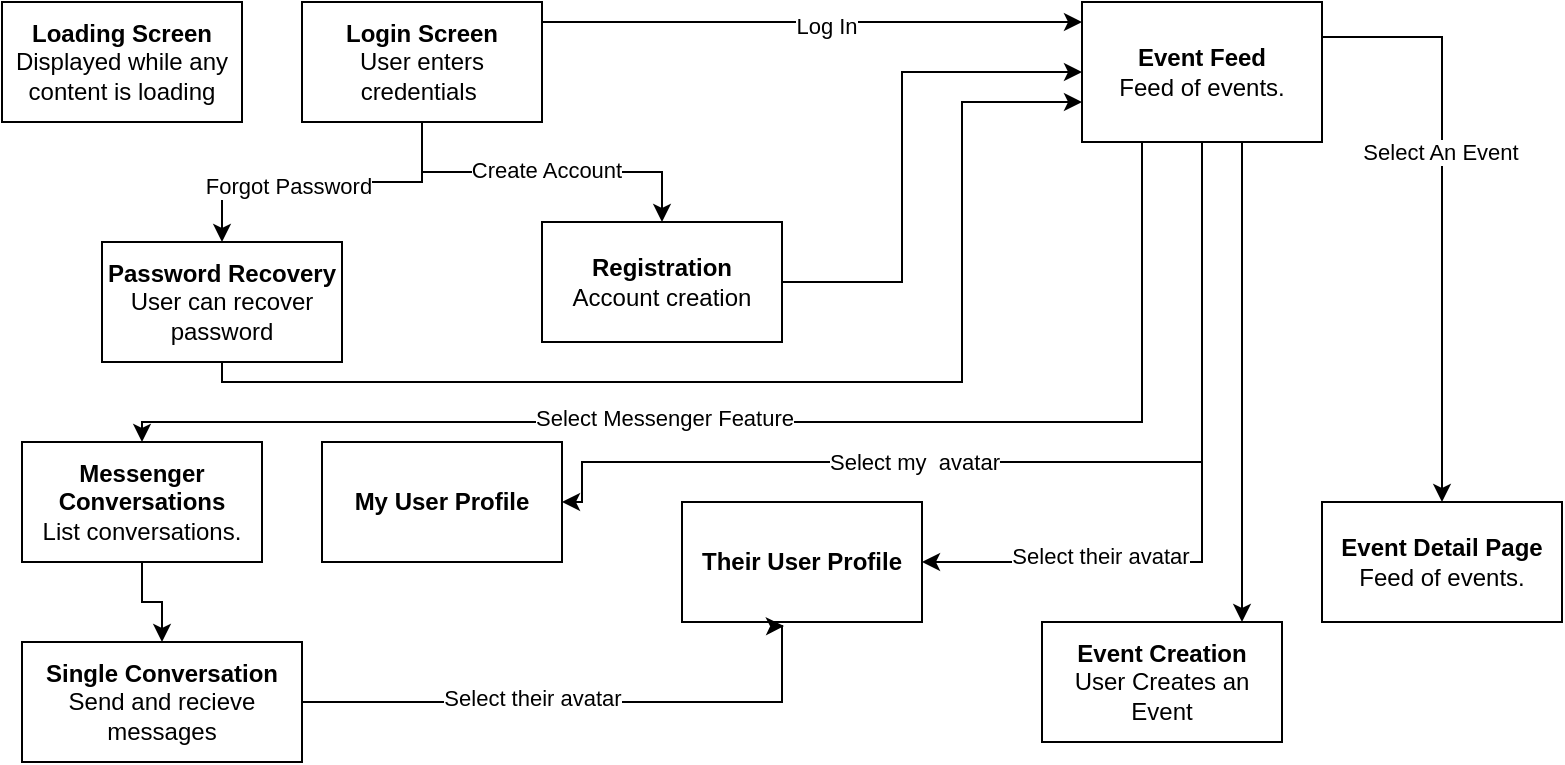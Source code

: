 <mxfile version="13.10.0" type="github">
  <diagram id="HeBlJKTvWHdAt9VCQiSY" name="Page-1">
    <mxGraphModel dx="946" dy="614" grid="1" gridSize="10" guides="1" tooltips="1" connect="1" arrows="1" fold="1" page="1" pageScale="1" pageWidth="850" pageHeight="1100" math="0" shadow="0">
      <root>
        <mxCell id="0" />
        <mxCell id="1" parent="0" />
        <mxCell id="_PQMNd-ya4pUV9V2dUP7-1" value="&lt;b&gt;Loading Screen&lt;/b&gt;&lt;br&gt;Displayed while any content is loading" style="rounded=0;whiteSpace=wrap;html=1;" vertex="1" parent="1">
          <mxGeometry x="10" y="10" width="120" height="60" as="geometry" />
        </mxCell>
        <mxCell id="_PQMNd-ya4pUV9V2dUP7-6" value="" style="edgeStyle=orthogonalEdgeStyle;rounded=0;orthogonalLoop=1;jettySize=auto;html=1;" edge="1" parent="1" source="_PQMNd-ya4pUV9V2dUP7-3" target="_PQMNd-ya4pUV9V2dUP7-5">
          <mxGeometry relative="1" as="geometry">
            <Array as="points">
              <mxPoint x="340" y="20" />
              <mxPoint x="340" y="20" />
            </Array>
          </mxGeometry>
        </mxCell>
        <mxCell id="_PQMNd-ya4pUV9V2dUP7-13" value="Log In" style="edgeLabel;html=1;align=center;verticalAlign=middle;resizable=0;points=[];" vertex="1" connectable="0" parent="_PQMNd-ya4pUV9V2dUP7-6">
          <mxGeometry x="0.05" y="-2" relative="1" as="geometry">
            <mxPoint as="offset" />
          </mxGeometry>
        </mxCell>
        <mxCell id="_PQMNd-ya4pUV9V2dUP7-8" value="" style="edgeStyle=orthogonalEdgeStyle;rounded=0;orthogonalLoop=1;jettySize=auto;html=1;" edge="1" parent="1" source="_PQMNd-ya4pUV9V2dUP7-3" target="_PQMNd-ya4pUV9V2dUP7-7">
          <mxGeometry relative="1" as="geometry" />
        </mxCell>
        <mxCell id="_PQMNd-ya4pUV9V2dUP7-14" value="Create Account" style="edgeLabel;html=1;align=center;verticalAlign=middle;resizable=0;points=[];" vertex="1" connectable="0" parent="_PQMNd-ya4pUV9V2dUP7-8">
          <mxGeometry x="0.018" y="1" relative="1" as="geometry">
            <mxPoint as="offset" />
          </mxGeometry>
        </mxCell>
        <mxCell id="_PQMNd-ya4pUV9V2dUP7-10" style="edgeStyle=orthogonalEdgeStyle;rounded=0;orthogonalLoop=1;jettySize=auto;html=1;" edge="1" parent="1" source="_PQMNd-ya4pUV9V2dUP7-3" target="_PQMNd-ya4pUV9V2dUP7-16">
          <mxGeometry relative="1" as="geometry">
            <mxPoint x="160" y="120" as="targetPoint" />
          </mxGeometry>
        </mxCell>
        <mxCell id="_PQMNd-ya4pUV9V2dUP7-15" value="Forgot Password" style="edgeLabel;html=1;align=center;verticalAlign=middle;resizable=0;points=[];" vertex="1" connectable="0" parent="_PQMNd-ya4pUV9V2dUP7-10">
          <mxGeometry x="0.218" y="2" relative="1" as="geometry">
            <mxPoint as="offset" />
          </mxGeometry>
        </mxCell>
        <mxCell id="_PQMNd-ya4pUV9V2dUP7-3" value="&lt;b&gt;Login Screen&lt;br&gt;&lt;/b&gt;User enters credentials&amp;nbsp;" style="whiteSpace=wrap;html=1;rounded=0;" vertex="1" parent="1">
          <mxGeometry x="160" y="10" width="120" height="60" as="geometry" />
        </mxCell>
        <mxCell id="_PQMNd-ya4pUV9V2dUP7-19" value="" style="edgeStyle=orthogonalEdgeStyle;rounded=0;orthogonalLoop=1;jettySize=auto;html=1;exitX=1;exitY=0.25;exitDx=0;exitDy=0;" edge="1" parent="1" source="_PQMNd-ya4pUV9V2dUP7-5" target="_PQMNd-ya4pUV9V2dUP7-18">
          <mxGeometry relative="1" as="geometry" />
        </mxCell>
        <mxCell id="_PQMNd-ya4pUV9V2dUP7-28" value="Select An Event" style="edgeLabel;html=1;align=center;verticalAlign=middle;resizable=0;points=[];" vertex="1" connectable="0" parent="_PQMNd-ya4pUV9V2dUP7-19">
          <mxGeometry x="-0.196" y="-1" relative="1" as="geometry">
            <mxPoint as="offset" />
          </mxGeometry>
        </mxCell>
        <mxCell id="_PQMNd-ya4pUV9V2dUP7-24" style="edgeStyle=orthogonalEdgeStyle;rounded=0;orthogonalLoop=1;jettySize=auto;html=1;exitX=0.25;exitY=1;exitDx=0;exitDy=0;" edge="1" parent="1" source="_PQMNd-ya4pUV9V2dUP7-5" target="_PQMNd-ya4pUV9V2dUP7-25">
          <mxGeometry relative="1" as="geometry">
            <mxPoint x="570" y="220" as="targetPoint" />
            <Array as="points">
              <mxPoint x="580" y="220" />
              <mxPoint x="80" y="220" />
            </Array>
          </mxGeometry>
        </mxCell>
        <mxCell id="_PQMNd-ya4pUV9V2dUP7-41" value="Select Messenger Feature" style="edgeLabel;html=1;align=center;verticalAlign=middle;resizable=0;points=[];" vertex="1" connectable="0" parent="_PQMNd-ya4pUV9V2dUP7-24">
          <mxGeometry x="0.166" y="-2" relative="1" as="geometry">
            <mxPoint as="offset" />
          </mxGeometry>
        </mxCell>
        <mxCell id="_PQMNd-ya4pUV9V2dUP7-26" style="edgeStyle=orthogonalEdgeStyle;rounded=0;orthogonalLoop=1;jettySize=auto;html=1;exitX=0.5;exitY=1;exitDx=0;exitDy=0;" edge="1" parent="1" source="_PQMNd-ya4pUV9V2dUP7-5" target="_PQMNd-ya4pUV9V2dUP7-27">
          <mxGeometry relative="1" as="geometry">
            <mxPoint x="600" y="270" as="targetPoint" />
            <Array as="points">
              <mxPoint x="610" y="240" />
              <mxPoint x="300" y="240" />
            </Array>
          </mxGeometry>
        </mxCell>
        <mxCell id="_PQMNd-ya4pUV9V2dUP7-29" value="Select my&amp;nbsp; avatar" style="edgeLabel;html=1;align=center;verticalAlign=middle;resizable=0;points=[];" vertex="1" connectable="0" parent="_PQMNd-ya4pUV9V2dUP7-26">
          <mxGeometry x="-0.109" y="4" relative="1" as="geometry">
            <mxPoint x="-81.24" y="-4" as="offset" />
          </mxGeometry>
        </mxCell>
        <mxCell id="_PQMNd-ya4pUV9V2dUP7-33" style="edgeStyle=orthogonalEdgeStyle;rounded=0;orthogonalLoop=1;jettySize=auto;html=1;entryX=1;entryY=0.5;entryDx=0;entryDy=0;" edge="1" parent="1" source="_PQMNd-ya4pUV9V2dUP7-5" target="_PQMNd-ya4pUV9V2dUP7-30">
          <mxGeometry relative="1" as="geometry">
            <Array as="points">
              <mxPoint x="610" y="290" />
            </Array>
          </mxGeometry>
        </mxCell>
        <mxCell id="_PQMNd-ya4pUV9V2dUP7-34" value="Select their avatar" style="edgeLabel;html=1;align=center;verticalAlign=middle;resizable=0;points=[];" vertex="1" connectable="0" parent="_PQMNd-ya4pUV9V2dUP7-33">
          <mxGeometry x="0.491" y="-3" relative="1" as="geometry">
            <mxPoint as="offset" />
          </mxGeometry>
        </mxCell>
        <mxCell id="_PQMNd-ya4pUV9V2dUP7-35" style="edgeStyle=orthogonalEdgeStyle;rounded=0;orthogonalLoop=1;jettySize=auto;html=1;" edge="1" parent="1" source="_PQMNd-ya4pUV9V2dUP7-5" target="_PQMNd-ya4pUV9V2dUP7-36">
          <mxGeometry relative="1" as="geometry">
            <mxPoint x="680" y="160.0" as="targetPoint" />
            <Array as="points">
              <mxPoint x="630" y="270" />
              <mxPoint x="630" y="270" />
            </Array>
          </mxGeometry>
        </mxCell>
        <mxCell id="_PQMNd-ya4pUV9V2dUP7-5" value="&lt;b&gt;Event Feed&lt;/b&gt;&lt;br&gt;Feed of events." style="whiteSpace=wrap;html=1;rounded=0;" vertex="1" parent="1">
          <mxGeometry x="550" y="10" width="120" height="70" as="geometry" />
        </mxCell>
        <mxCell id="_PQMNd-ya4pUV9V2dUP7-9" style="edgeStyle=orthogonalEdgeStyle;rounded=0;orthogonalLoop=1;jettySize=auto;html=1;entryX=0;entryY=0.5;entryDx=0;entryDy=0;" edge="1" parent="1" source="_PQMNd-ya4pUV9V2dUP7-7" target="_PQMNd-ya4pUV9V2dUP7-5">
          <mxGeometry relative="1" as="geometry">
            <Array as="points">
              <mxPoint x="460" y="150" />
              <mxPoint x="460" y="45" />
            </Array>
          </mxGeometry>
        </mxCell>
        <mxCell id="_PQMNd-ya4pUV9V2dUP7-7" value="&lt;b&gt;Registration&lt;br&gt;&lt;/b&gt;Account creation" style="whiteSpace=wrap;html=1;rounded=0;" vertex="1" parent="1">
          <mxGeometry x="280" y="120" width="120" height="60" as="geometry" />
        </mxCell>
        <mxCell id="_PQMNd-ya4pUV9V2dUP7-17" style="edgeStyle=orthogonalEdgeStyle;rounded=0;orthogonalLoop=1;jettySize=auto;html=1;" edge="1" parent="1" source="_PQMNd-ya4pUV9V2dUP7-16">
          <mxGeometry relative="1" as="geometry">
            <mxPoint x="550" y="60" as="targetPoint" />
            <Array as="points">
              <mxPoint x="120" y="200" />
              <mxPoint x="490" y="200" />
              <mxPoint x="490" y="60" />
            </Array>
          </mxGeometry>
        </mxCell>
        <mxCell id="_PQMNd-ya4pUV9V2dUP7-16" value="&lt;b&gt;Password Recovery&lt;/b&gt;&lt;br&gt;User can recover password" style="rounded=0;whiteSpace=wrap;html=1;" vertex="1" parent="1">
          <mxGeometry x="60" y="130" width="120" height="60" as="geometry" />
        </mxCell>
        <mxCell id="_PQMNd-ya4pUV9V2dUP7-18" value="&lt;b&gt;Event Detail Page&lt;/b&gt;&lt;br&gt;Feed of events." style="whiteSpace=wrap;html=1;rounded=0;" vertex="1" parent="1">
          <mxGeometry x="670" y="260" width="120" height="60" as="geometry" />
        </mxCell>
        <mxCell id="_PQMNd-ya4pUV9V2dUP7-38" value="" style="edgeStyle=orthogonalEdgeStyle;rounded=0;orthogonalLoop=1;jettySize=auto;html=1;" edge="1" parent="1" source="_PQMNd-ya4pUV9V2dUP7-25" target="_PQMNd-ya4pUV9V2dUP7-37">
          <mxGeometry relative="1" as="geometry" />
        </mxCell>
        <mxCell id="_PQMNd-ya4pUV9V2dUP7-25" value="&lt;b&gt;Messenger Conversations&lt;/b&gt;&lt;br&gt;List conversations." style="rounded=0;whiteSpace=wrap;html=1;" vertex="1" parent="1">
          <mxGeometry x="20" y="230" width="120" height="60" as="geometry" />
        </mxCell>
        <mxCell id="_PQMNd-ya4pUV9V2dUP7-27" value="&lt;b&gt;My User Profile&lt;/b&gt;" style="rounded=0;whiteSpace=wrap;html=1;" vertex="1" parent="1">
          <mxGeometry x="170" y="230" width="120" height="60" as="geometry" />
        </mxCell>
        <mxCell id="_PQMNd-ya4pUV9V2dUP7-30" value="&lt;b&gt;Their User Profile&lt;/b&gt;" style="rounded=0;whiteSpace=wrap;html=1;" vertex="1" parent="1">
          <mxGeometry x="350" y="260" width="120" height="60" as="geometry" />
        </mxCell>
        <mxCell id="_PQMNd-ya4pUV9V2dUP7-36" value="&lt;b&gt;Event Creation&lt;/b&gt;&lt;br&gt;User Creates an Event" style="rounded=0;whiteSpace=wrap;html=1;" vertex="1" parent="1">
          <mxGeometry x="530" y="320.0" width="120" height="60" as="geometry" />
        </mxCell>
        <mxCell id="_PQMNd-ya4pUV9V2dUP7-42" style="edgeStyle=orthogonalEdgeStyle;rounded=0;orthogonalLoop=1;jettySize=auto;html=1;entryX=0.425;entryY=1.033;entryDx=0;entryDy=0;entryPerimeter=0;" edge="1" parent="1" source="_PQMNd-ya4pUV9V2dUP7-37" target="_PQMNd-ya4pUV9V2dUP7-30">
          <mxGeometry relative="1" as="geometry">
            <mxPoint x="400" y="330" as="targetPoint" />
            <Array as="points">
              <mxPoint x="400" y="360" />
            </Array>
          </mxGeometry>
        </mxCell>
        <mxCell id="_PQMNd-ya4pUV9V2dUP7-43" value="Select their avatar" style="edgeLabel;html=1;align=center;verticalAlign=middle;resizable=0;points=[];" vertex="1" connectable="0" parent="_PQMNd-ya4pUV9V2dUP7-42">
          <mxGeometry x="-0.18" y="2" relative="1" as="geometry">
            <mxPoint as="offset" />
          </mxGeometry>
        </mxCell>
        <mxCell id="_PQMNd-ya4pUV9V2dUP7-37" value="&lt;b&gt;Single Conversation&lt;/b&gt;&lt;br&gt;Send and recieve messages" style="whiteSpace=wrap;html=1;rounded=0;" vertex="1" parent="1">
          <mxGeometry x="20" y="330" width="140" height="60" as="geometry" />
        </mxCell>
      </root>
    </mxGraphModel>
  </diagram>
</mxfile>
